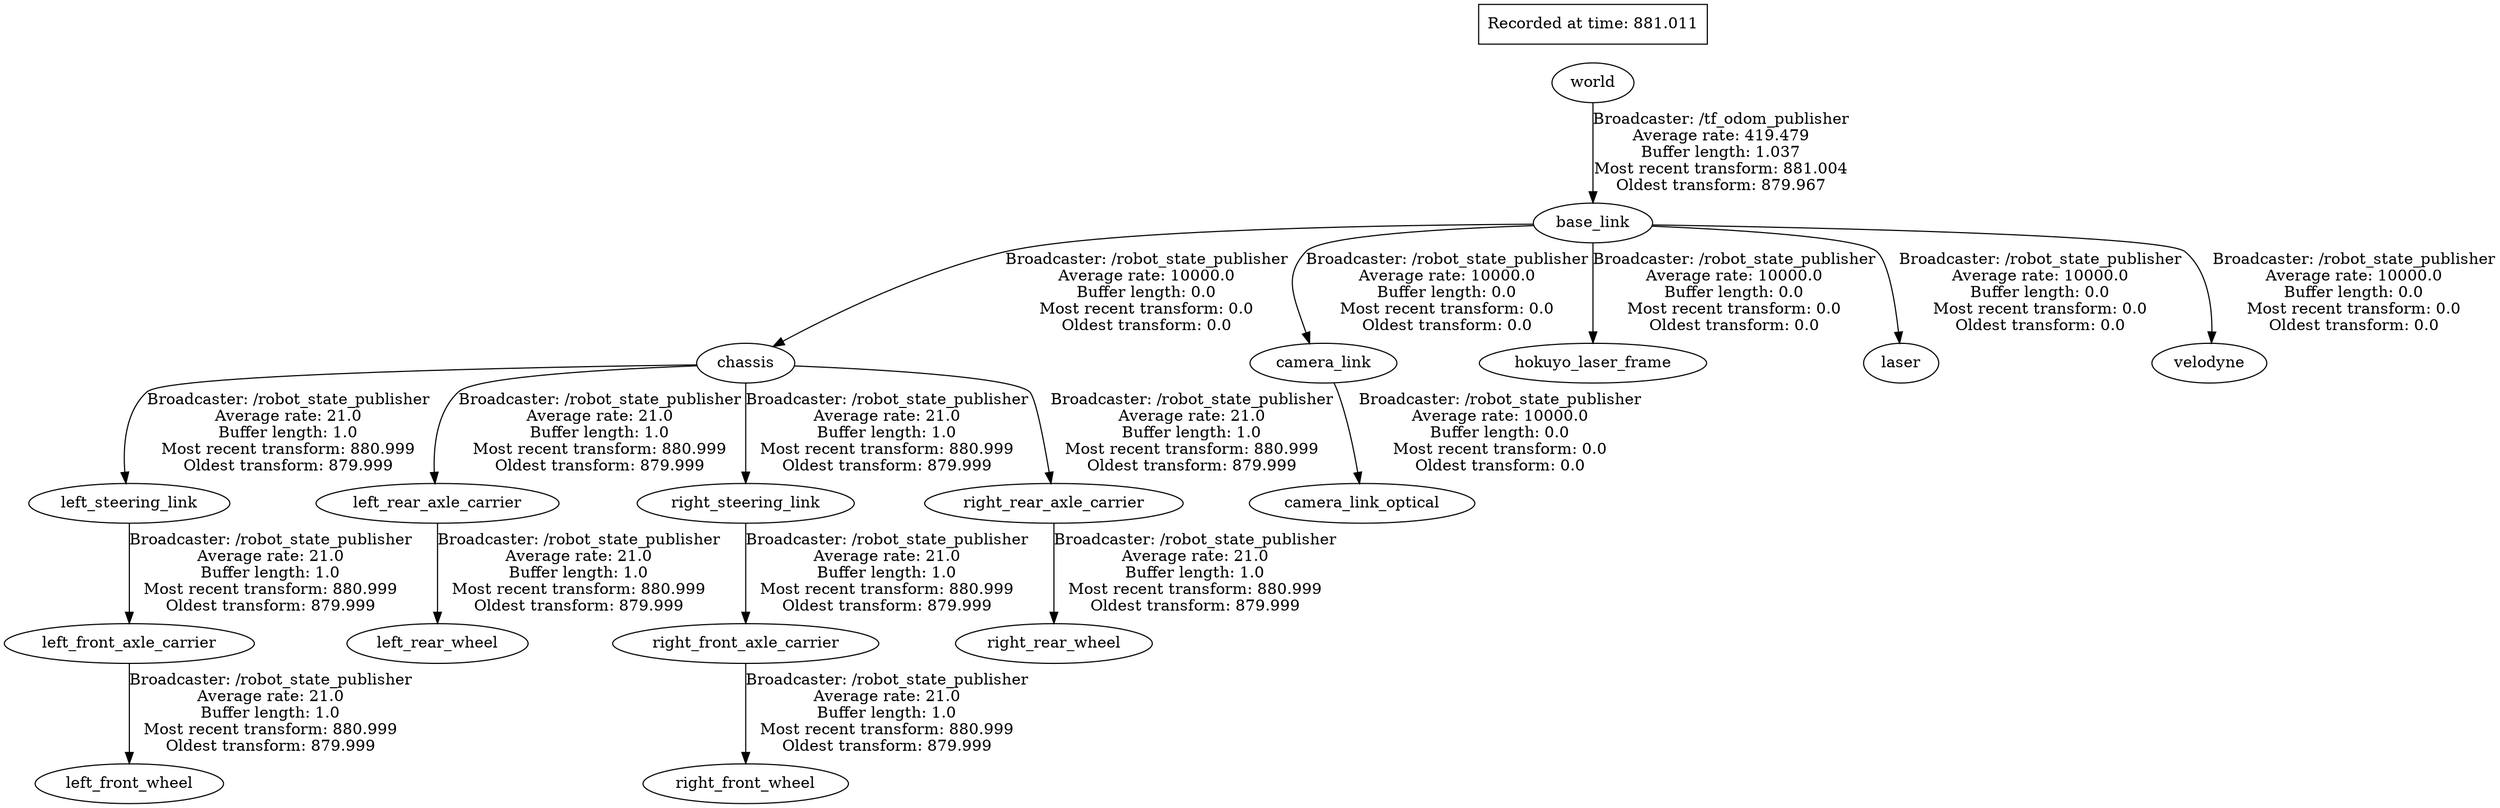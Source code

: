 digraph graphname {
	graph [bb="0,0,2255.1,724",
		compound=True,
		rank=same,
		rankdir=TB,
		ranksep=0.2
	];
	node [label="\N"];
	world	[height=0.5,
		label=world,
		pos="1438.1,653",
		shape=ellipse,
		width=1.0291];
	base_link	[height=0.5,
		label=base_link,
		pos="1438.1,526",
		shape=ellipse,
		width=1.4985];
	world -> base_link	[label="Broadcaster: /tf_odom_publisher\nAverage rate: 419.479\nBuffer length: 1.037\nMost recent transform: 881.004\nOldest transform: 879.967",
		lp="1554.1,589.5",
		penwidth=1,
		pos="e,1438.1,544.31 1438.1,634.88 1438.1,614.15 1438.1,578.95 1438.1,554.42"];
	chassis	[height=0.5,
		label=chassis,
		pos="671.09,399",
		shape=ellipse,
		width=1.2277];
	base_link -> chassis	[label="Broadcaster: /robot_state_publisher\nAverage rate: 10000.0\nBuffer length: 0.0\nMost recent transform: 0.0\nOldest transform: 0.0",
		lp="1034.1,462.5",
		penwidth=1,
		pos="e,695.82,414.04 1384.1,524.88 1267.5,524.23 995.78,520.49 906.09,500 830.83,482.8 749.24,442.74 704.74,418.87"];
	camera_link	[height=0.5,
		label=camera_link,
		pos="1194.1,399",
		shape=ellipse,
		width=1.8415];
	base_link -> camera_link	[label="Broadcaster: /robot_state_publisher\nAverage rate: 10000.0\nBuffer length: 0.0\nMost recent transform: 0.0\nOldest transform: 0.0",
		lp="1306.1,462.5",
		penwidth=1,
		pos="e,1181.5,416.86 1384.5,523.62 1312.4,521.21 1191.7,514.96 1178.1,500 1157.6,477.45 1166.7,460.19 1178.3,426.74"];
	hokuyo_laser_frame	[height=0.5,
		label=hokuyo_laser_frame,
		pos="1438.1,399",
		shape=ellipse,
		width=2.8525];
	base_link -> hokuyo_laser_frame	[label="Broadcaster: /robot_state_publisher\nAverage rate: 10000.0\nBuffer length: 0.0\nMost recent transform: 0.0\nOldest transform: 0.0",
		lp="1566.1,462.5",
		penwidth=1,
		pos="e,1438.1,417.31 1438.1,507.88 1438.1,487.15 1438.1,451.95 1438.1,427.42"];
	laser	[height=0.5,
		label=laser,
		pos="1717.1,399",
		shape=ellipse,
		width=0.93881];
	base_link -> laser	[label="Broadcaster: /robot_state_publisher\nAverage rate: 10000.0\nBuffer length: 0.0\nMost recent transform: 0.0\nOldest transform: 0.0",
		lp="1843.1,462.5",
		penwidth=1,
		pos="e,1715.7,417.12 1491.6,523.11 1562.4,520.11 1680.2,513.2 1695.1,500 1705.8,490.51 1711.7,453.47 1714.7,427.25"];
	velodyne	[height=0.5,
		label=velodyne,
		pos="1996.1,399",
		shape=ellipse,
		width=1.4443];
	base_link -> velodyne	[label="Broadcaster: /robot_state_publisher\nAverage rate: 10000.0\nBuffer length: 0.0\nMost recent transform: 0.0\nOldest transform: 0.0",
		lp="2127.1,462.5",
		penwidth=1,
		pos="e,1998,417.29 1492.2,524.24 1624.7,522.13 1955.9,515.35 1974.1,500 1994.7,482.59 1998.6,450.62 1998.4,427.51"];
	left_steering_link	[height=0.5,
		label=left_steering_link,
		pos="113.09,272",
		shape=ellipse,
		width=2.5276];
	chassis -> left_steering_link	[label="Broadcaster: /robot_state_publisher\nAverage rate: 21.0\nBuffer length: 1.0\nMost recent transform: 880.999\nOldest transform: 879.999",
		lp="257.09,335.5",
		penwidth=1,
		pos="e,110.04,290.15 626.67,397.46 500.44,395.74 147.53,389.47 129.09,373 109.17,355.2 107.26,323.31 109,300.32"];
	left_rear_axle_carrier	[height=0.5,
		label=left_rear_axle_carrier,
		pos="392.09,272",
		shape=ellipse,
		width=3.0511];
	chassis -> left_rear_axle_carrier	[label="Broadcaster: /robot_state_publisher\nAverage rate: 21.0\nBuffer length: 1.0\nMost recent transform: 880.999\nOldest transform: 879.999",
		lp="539.09,335.5",
		penwidth=1,
		pos="e,389.76,290.05 627.18,396.61 557.21,393.99 426.69,387.23 411.09,373 391.25,354.91 388.27,323.07 389.12,300.17"];
	right_steering_link	[height=0.5,
		label=right_steering_link,
		pos="671.09,272",
		shape=ellipse,
		width=2.7261];
	chassis -> right_steering_link	[label="Broadcaster: /robot_state_publisher\nAverage rate: 21.0\nBuffer length: 1.0\nMost recent transform: 880.999\nOldest transform: 879.999",
		lp="799.09,335.5",
		penwidth=1,
		pos="e,671.09,290.31 671.09,380.88 671.09,360.15 671.09,324.95 671.09,300.42"];
	right_rear_axle_carrier	[height=0.5,
		label=right_rear_axle_carrier,
		pos="950.09,272",
		shape=ellipse,
		width=3.2497];
	chassis -> right_rear_axle_carrier	[label="Broadcaster: /robot_state_publisher\nAverage rate: 21.0\nBuffer length: 1.0\nMost recent transform: 880.999\nOldest transform: 879.999",
		lp="1075.1,335.5",
		penwidth=1,
		pos="e,947.44,290.11 715.01,396.51 784.24,393.74 912.52,386.81 928.09,373 933.57,368.14 941.12,328.03 945.8,300.12"];
	camera_link_optical	[height=0.5,
		label=camera_link_optical,
		pos="1229.1,272",
		shape=ellipse,
		width=2.8345];
	camera_link -> camera_link_optical	[label="Broadcaster: /robot_state_publisher\nAverage rate: 10000.0\nBuffer length: 0.0\nMost recent transform: 0.0\nOldest transform: 0.0",
		lp="1354.1,335.5",
		penwidth=1,
		pos="e,1226.7,290.01 1203.7,381.06 1204.9,378.41 1206.1,375.67 1207.1,373 1215.8,348.95 1221.7,320.34 1225.1,299.89"];
	left_front_axle_carrier	[height=0.5,
		label=left_front_axle_carrier,
		pos="113.09,145",
		shape=ellipse,
		width=3.1414];
	left_front_wheel	[height=0.5,
		label=left_front_wheel,
		pos="113.09,18",
		shape=ellipse,
		width=2.3651];
	left_front_axle_carrier -> left_front_wheel	[label="Broadcaster: /robot_state_publisher\nAverage rate: 21.0\nBuffer length: 1.0\nMost recent transform: 880.999\nOldest transform: 879.999",
		lp="241.09,81.5",
		penwidth=1,
		pos="e,113.09,36.313 113.09,126.88 113.09,106.15 113.09,70.953 113.09,46.422"];
	left_steering_link -> left_front_axle_carrier	[label="Broadcaster: /robot_state_publisher\nAverage rate: 21.0\nBuffer length: 1.0\nMost recent transform: 880.999\nOldest transform: 879.999",
		lp="241.09,208.5",
		penwidth=1,
		pos="e,113.09,163.31 113.09,253.88 113.09,233.15 113.09,197.95 113.09,173.42"];
	left_rear_wheel	[height=0.5,
		label=left_rear_wheel,
		pos="392.09,145",
		shape=ellipse,
		width=2.2748];
	left_rear_axle_carrier -> left_rear_wheel	[label="Broadcaster: /robot_state_publisher\nAverage rate: 21.0\nBuffer length: 1.0\nMost recent transform: 880.999\nOldest transform: 879.999",
		lp="520.09,208.5",
		penwidth=1,
		pos="e,392.09,163.31 392.09,253.88 392.09,233.15 392.09,197.95 392.09,173.42"];
	right_front_axle_carrier	[height=0.5,
		label=right_front_axle_carrier,
		pos="671.09,145",
		shape=ellipse,
		width=3.34];
	right_front_wheel	[height=0.5,
		label=right_front_wheel,
		pos="671.09,18",
		shape=ellipse,
		width=2.5817];
	right_front_axle_carrier -> right_front_wheel	[label="Broadcaster: /robot_state_publisher\nAverage rate: 21.0\nBuffer length: 1.0\nMost recent transform: 880.999\nOldest transform: 879.999",
		lp="799.09,81.5",
		penwidth=1,
		pos="e,671.09,36.313 671.09,126.88 671.09,106.15 671.09,70.953 671.09,46.422"];
	right_steering_link -> right_front_axle_carrier	[label="Broadcaster: /robot_state_publisher\nAverage rate: 21.0\nBuffer length: 1.0\nMost recent transform: 880.999\nOldest transform: 879.999",
		lp="799.09,208.5",
		penwidth=1,
		pos="e,671.09,163.31 671.09,253.88 671.09,233.15 671.09,197.95 671.09,173.42"];
	right_rear_wheel	[height=0.5,
		label=right_rear_wheel,
		pos="950.09,145",
		shape=ellipse,
		width=2.4734];
	right_rear_axle_carrier -> right_rear_wheel	[label="Broadcaster: /robot_state_publisher\nAverage rate: 21.0\nBuffer length: 1.0\nMost recent transform: 880.999\nOldest transform: 879.999",
		lp="1078.1,208.5",
		penwidth=1,
		pos="e,950.09,163.31 950.09,253.88 950.09,233.15 950.09,197.95 950.09,173.42"];
	"_22Recorded_20at_20time_3A_20881.011_22"	[height=0.5,
		label="Recorded at time: 881.011",
		pos="1438.1,706",
		shape=box,
		width=2.875];
	"_22Recorded_20at_20time_3A_20881.011_22" -> world	[penwidth=1,
		pos="e,1438.1,671.25 1438.1,687.73 1438.1,685.66 1438.1,683.5 1438.1,681.32",
		style=invis];
}
